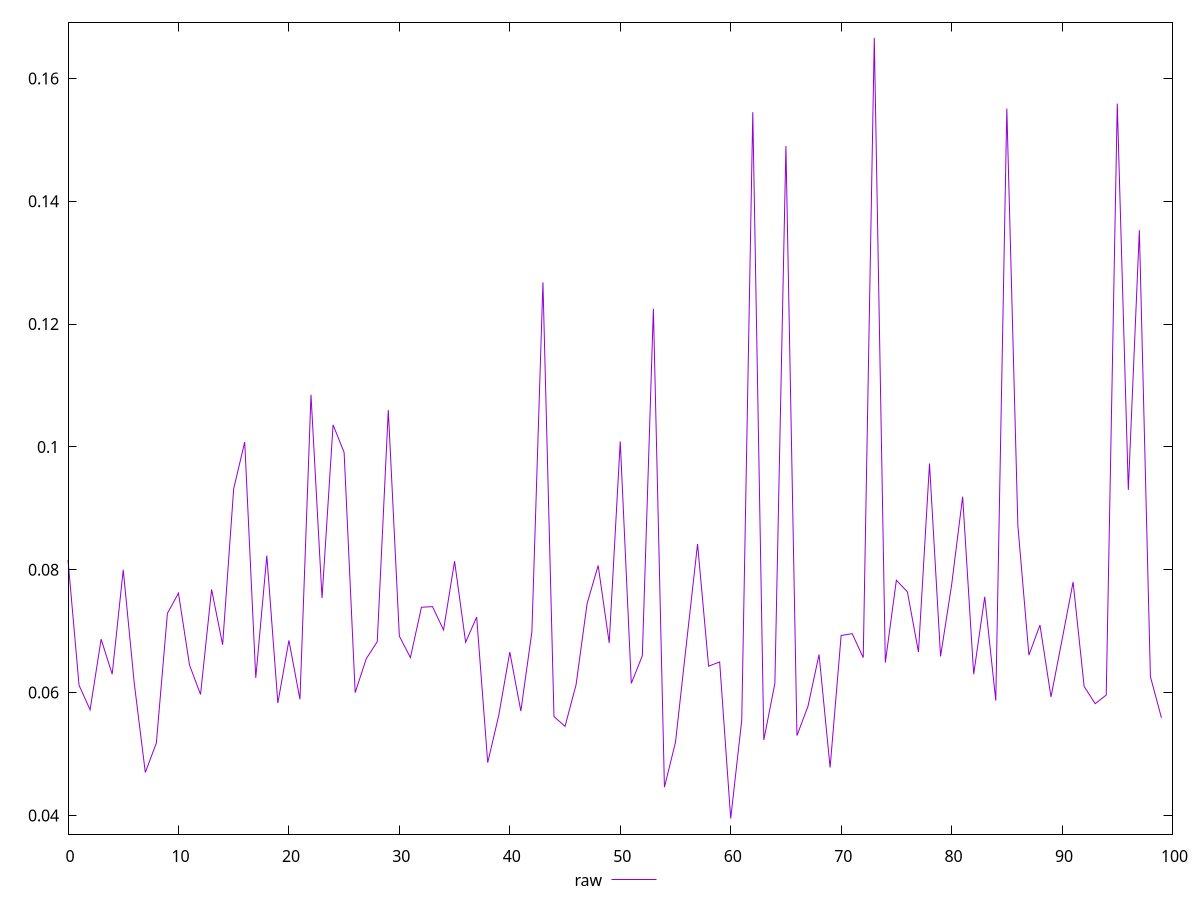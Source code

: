 reset
set terminal svg size 640, 490
set output "reprap/network-rtt/samples/pages+cached+noadtech/raw/values.svg"

$raw <<EOF
0 0.08159999999999999
1 0.06119999999999999
2 0.0572
3 0.0687
4 0.063
5 0.08
6 0.061499999999999985
7 0.04699999999999999
8 0.0518
9 0.07289999999999999
10 0.0762
11 0.0645
12 0.05969999999999999
13 0.0768
14 0.0678
15 0.0932
16 0.1008
17 0.0624
18 0.0823
19 0.0583
20 0.0685
21 0.058899999999999994
22 0.10849999999999999
23 0.07540000000000001
24 0.1036
25 0.0991
26 0.059999999999999984
27 0.0655
28 0.0683
29 0.106
30 0.0692
31 0.0657
32 0.0739
33 0.074
34 0.0702
35 0.08139999999999999
36 0.06820000000000001
37 0.07229999999999999
38 0.048600000000000004
39 0.05629999999999999
40 0.06659999999999999
41 0.05699999999999998
42 0.06989999999999999
43 0.1268
44 0.056100000000000004
45 0.0545
46 0.06129999999999999
47 0.0745
48 0.08070000000000001
49 0.0681
50 0.10089999999999999
51 0.061499999999999985
52 0.066
53 0.1225
54 0.0446
55 0.0519
56 0.0681
57 0.0842
58 0.0643
59 0.065
60 0.0395
61 0.05550000000000001
62 0.1545
63 0.0523
64 0.06149999999999999
65 0.149
66 0.053
67 0.05779999999999999
68 0.0662
69 0.047799999999999995
70 0.06929999999999999
71 0.0696
72 0.0657
73 0.16660000000000003
74 0.0649
75 0.07829999999999998
76 0.0764
77 0.06659999999999999
78 0.09729999999999998
79 0.0659
80 0.0775
81 0.09189999999999998
82 0.063
83 0.0756
84 0.05869999999999999
85 0.1551
86 0.0872
87 0.0661
88 0.071
89 0.05929999999999999
90 0.06860000000000001
91 0.078
92 0.061
93 0.05819999999999999
94 0.05959999999999999
95 0.15589999999999998
96 0.093
97 0.1353
98 0.0626
99 0.055900000000000005
EOF

set key outside below
set yrange [0.036958:0.16914200000000001]

plot \
  $raw title "raw" with line, \


reset